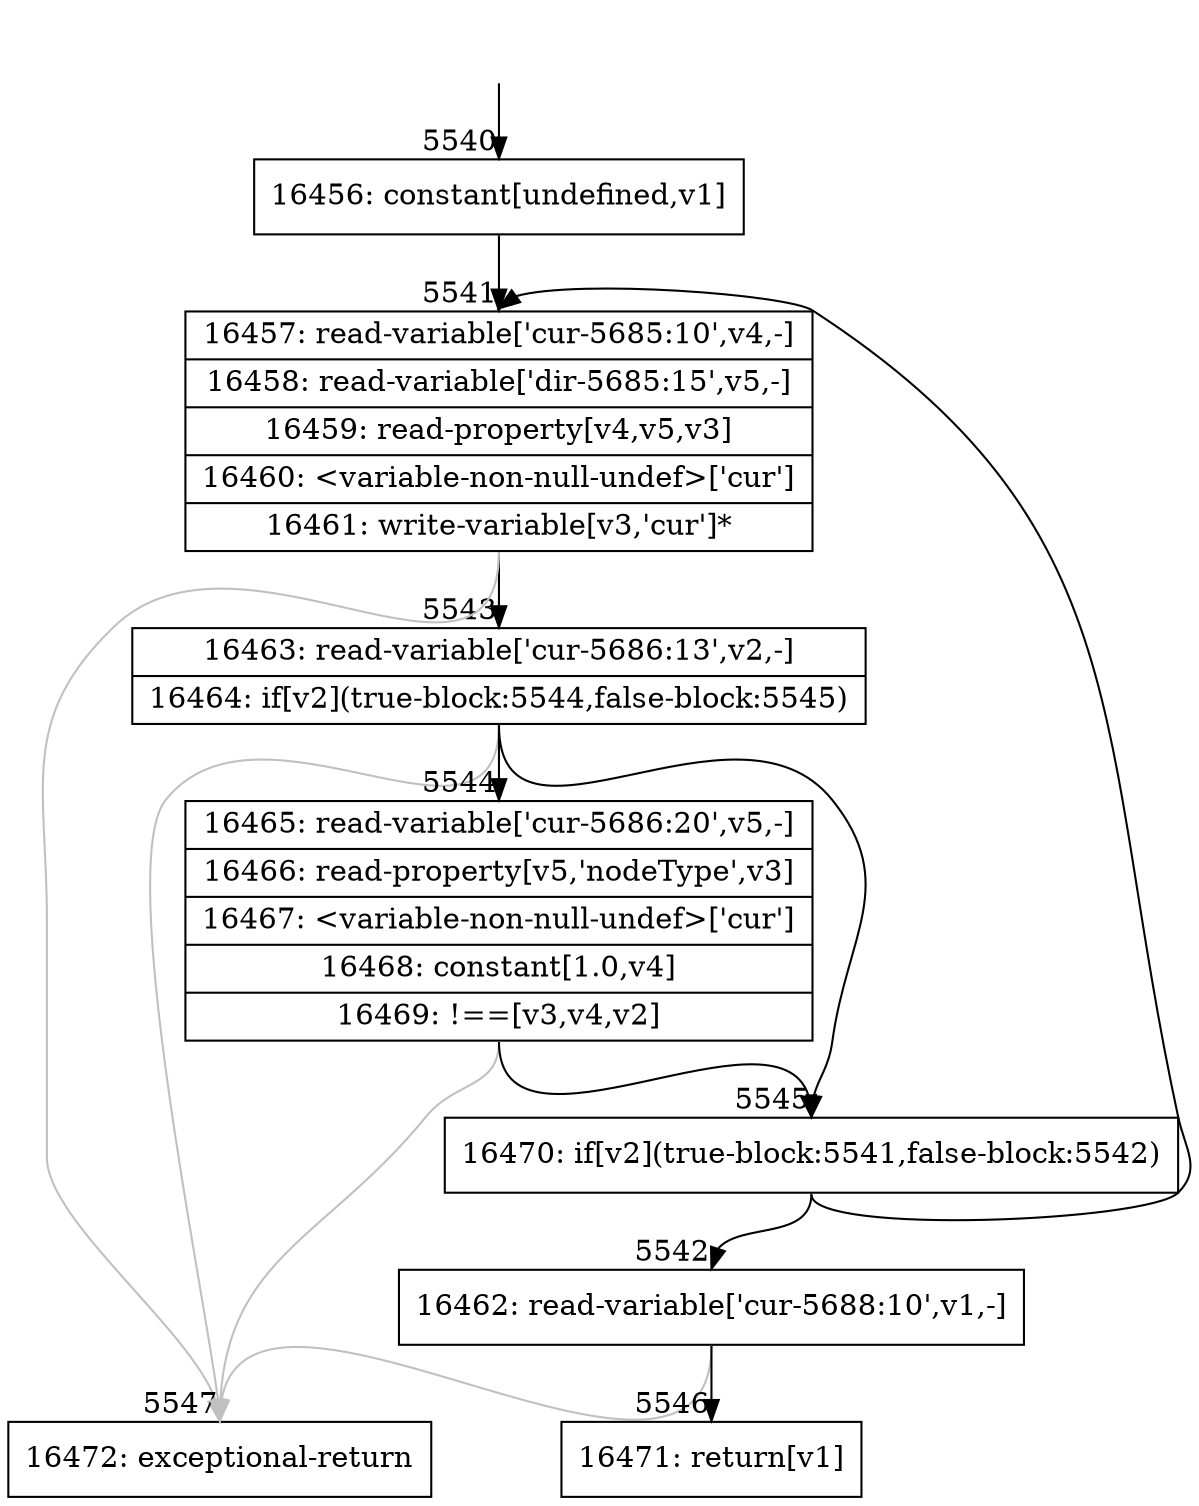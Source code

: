 digraph {
rankdir="TD"
BB_entry349[shape=none,label=""];
BB_entry349 -> BB5540 [tailport=s, headport=n, headlabel="    5540"]
BB5540 [shape=record label="{16456: constant[undefined,v1]}" ] 
BB5540 -> BB5541 [tailport=s, headport=n, headlabel="      5541"]
BB5541 [shape=record label="{16457: read-variable['cur-5685:10',v4,-]|16458: read-variable['dir-5685:15',v5,-]|16459: read-property[v4,v5,v3]|16460: \<variable-non-null-undef\>['cur']|16461: write-variable[v3,'cur']*}" ] 
BB5541 -> BB5543 [tailport=s, headport=n, headlabel="      5543"]
BB5541 -> BB5547 [tailport=s, headport=n, color=gray, headlabel="      5547"]
BB5542 [shape=record label="{16462: read-variable['cur-5688:10',v1,-]}" ] 
BB5542 -> BB5546 [tailport=s, headport=n, headlabel="      5546"]
BB5542 -> BB5547 [tailport=s, headport=n, color=gray]
BB5543 [shape=record label="{16463: read-variable['cur-5686:13',v2,-]|16464: if[v2](true-block:5544,false-block:5545)}" ] 
BB5543 -> BB5545 [tailport=s, headport=n, headlabel="      5545"]
BB5543 -> BB5544 [tailport=s, headport=n, headlabel="      5544"]
BB5543 -> BB5547 [tailport=s, headport=n, color=gray]
BB5544 [shape=record label="{16465: read-variable['cur-5686:20',v5,-]|16466: read-property[v5,'nodeType',v3]|16467: \<variable-non-null-undef\>['cur']|16468: constant[1.0,v4]|16469: !==[v3,v4,v2]}" ] 
BB5544 -> BB5545 [tailport=s, headport=n]
BB5544 -> BB5547 [tailport=s, headport=n, color=gray]
BB5545 [shape=record label="{16470: if[v2](true-block:5541,false-block:5542)}" ] 
BB5545 -> BB5541 [tailport=s, headport=n]
BB5545 -> BB5542 [tailport=s, headport=n, headlabel="      5542"]
BB5546 [shape=record label="{16471: return[v1]}" ] 
BB5547 [shape=record label="{16472: exceptional-return}" ] 
}
